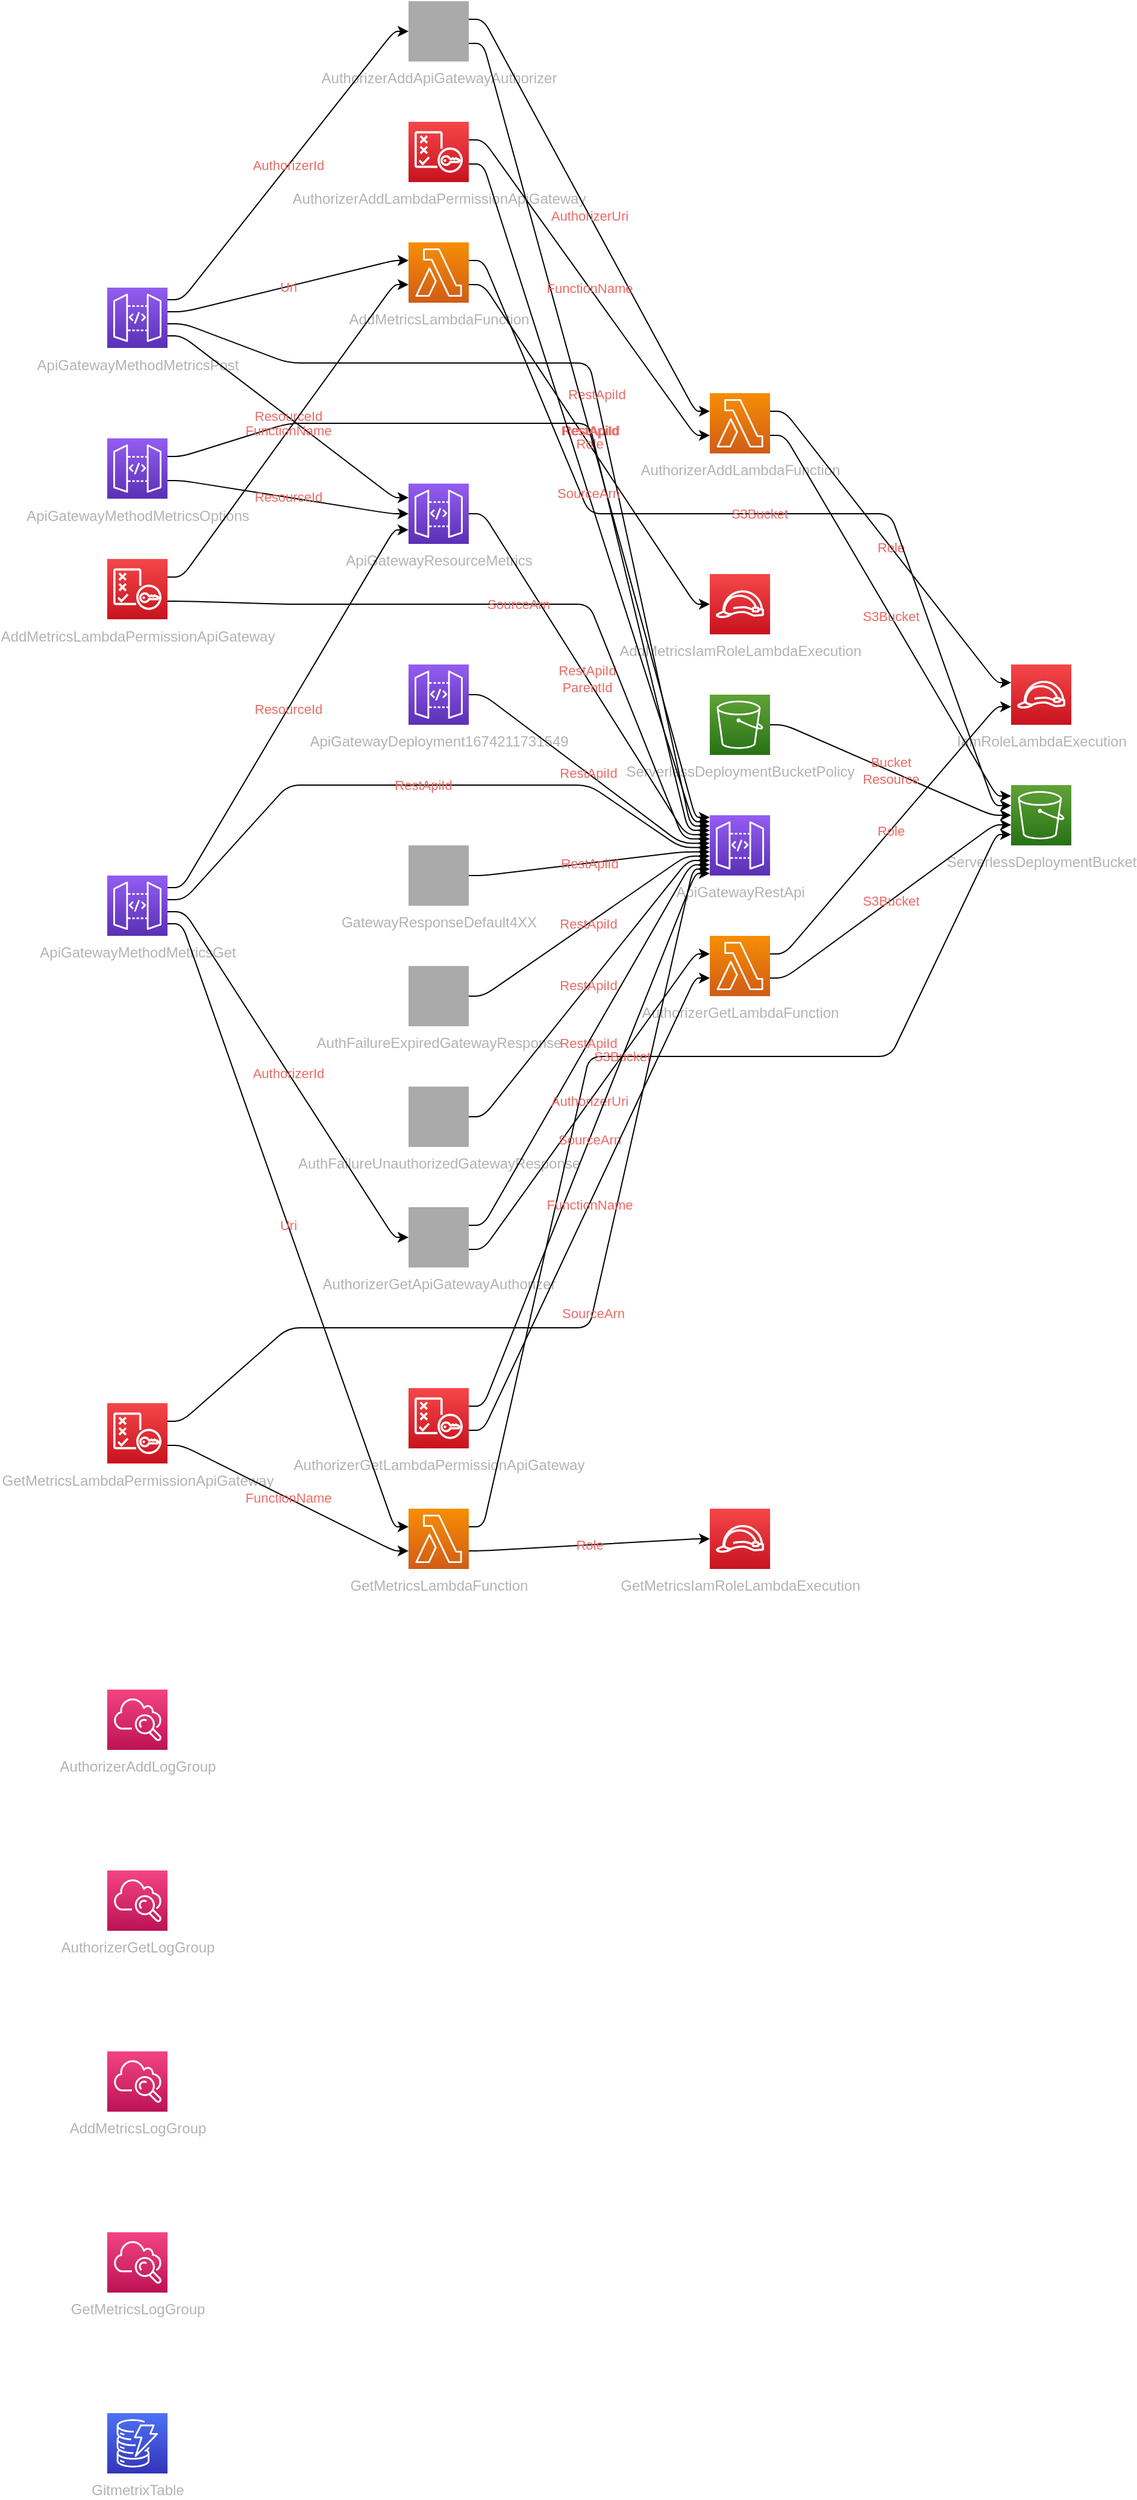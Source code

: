 <mxfile version="13.1.3" pages="2">
            <diagram id="diagramid" name="Diagram">
              <mxGraphModel><root><mxCell id="0"/><mxCell id="1" parent="0"/><mxCell id="2" value="ServerlessDeploymentBucket" style="outlineConnect=0;fontColor=#B3B3B3;gradientColor=#60A337;gradientDirection=north;fillColor=#277116;strokeColor=#ffffff;dashed=0;verticalLabelPosition=bottom;verticalAlign=top;align=center;html=1;fontSize=12;fontStyle=0;aspect=fixed;shape=mxgraph.aws4.resourceIcon;resIcon=mxgraph.aws4.s3;" vertex="1" parent="1"><mxGeometry x="750" y="650" width="50" height="50" as="geometry"/></mxCell><mxCell id="3" value="ServerlessDeploymentBucketPolicy" style="outlineConnect=0;fontColor=#B3B3B3;gradientColor=#60A337;gradientDirection=north;fillColor=#277116;strokeColor=#ffffff;dashed=0;verticalLabelPosition=bottom;verticalAlign=top;align=center;html=1;fontSize=12;fontStyle=0;aspect=fixed;shape=mxgraph.aws4.resourceIcon;resIcon=mxgraph.aws4.s3;" vertex="1" parent="1"><mxGeometry x="500" y="575" width="50" height="50" as="geometry"/></mxCell><mxCell id="4" value="AuthorizerAddLogGroup" style="outlineConnect=0;fontColor=#B3B3B3;gradientColor=#F34482;gradientDirection=north;fillColor=#BC1356;strokeColor=#ffffff;dashed=0;verticalLabelPosition=bottom;verticalAlign=top;align=center;html=1;fontSize=12;fontStyle=0;aspect=fixed;shape=mxgraph.aws4.resourceIcon;resIcon=mxgraph.aws4.cloudwatch;" vertex="1" parent="1"><mxGeometry y="1400" width="50" height="50" as="geometry"/></mxCell><mxCell id="5" value="AuthorizerGetLogGroup" style="outlineConnect=0;fontColor=#B3B3B3;gradientColor=#F34482;gradientDirection=north;fillColor=#BC1356;strokeColor=#ffffff;dashed=0;verticalLabelPosition=bottom;verticalAlign=top;align=center;html=1;fontSize=12;fontStyle=0;aspect=fixed;shape=mxgraph.aws4.resourceIcon;resIcon=mxgraph.aws4.cloudwatch;" vertex="1" parent="1"><mxGeometry y="1550" width="50" height="50" as="geometry"/></mxCell><mxCell id="6" value="AddMetricsLogGroup" style="outlineConnect=0;fontColor=#B3B3B3;gradientColor=#F34482;gradientDirection=north;fillColor=#BC1356;strokeColor=#ffffff;dashed=0;verticalLabelPosition=bottom;verticalAlign=top;align=center;html=1;fontSize=12;fontStyle=0;aspect=fixed;shape=mxgraph.aws4.resourceIcon;resIcon=mxgraph.aws4.cloudwatch;" vertex="1" parent="1"><mxGeometry y="1700" width="50" height="50" as="geometry"/></mxCell><mxCell id="7" value="GetMetricsLogGroup" style="outlineConnect=0;fontColor=#B3B3B3;gradientColor=#F34482;gradientDirection=north;fillColor=#BC1356;strokeColor=#ffffff;dashed=0;verticalLabelPosition=bottom;verticalAlign=top;align=center;html=1;fontSize=12;fontStyle=0;aspect=fixed;shape=mxgraph.aws4.resourceIcon;resIcon=mxgraph.aws4.cloudwatch;" vertex="1" parent="1"><mxGeometry y="1850" width="50" height="50" as="geometry"/></mxCell><mxCell id="8" value="IamRoleLambdaExecution" style="outlineConnect=0;fontColor=#B3B3B3;gradientColor=#F54749;gradientDirection=north;fillColor=#C7131F;strokeColor=#ffffff;dashed=0;verticalLabelPosition=bottom;verticalAlign=top;align=center;html=1;fontSize=12;fontStyle=0;aspect=fixed;shape=mxgraph.aws4.resourceIcon;resIcon=mxgraph.aws4.role;" vertex="1" parent="1"><mxGeometry x="750" y="550" width="50" height="50" as="geometry"/></mxCell><mxCell id="9" value="AuthorizerAddLambdaFunction" style="outlineConnect=0;fontColor=#B3B3B3;gradientColor=#F78E04;gradientDirection=north;fillColor=#D05C17;strokeColor=#ffffff;dashed=0;verticalLabelPosition=bottom;verticalAlign=top;align=center;html=1;fontSize=12;fontStyle=0;aspect=fixed;shape=mxgraph.aws4.resourceIcon;resIcon=mxgraph.aws4.lambda;" vertex="1" parent="1"><mxGeometry x="500" y="325" width="50" height="50" as="geometry"/></mxCell><mxCell id="10" value="AuthorizerGetLambdaFunction" style="outlineConnect=0;fontColor=#B3B3B3;gradientColor=#F78E04;gradientDirection=north;fillColor=#D05C17;strokeColor=#ffffff;dashed=0;verticalLabelPosition=bottom;verticalAlign=top;align=center;html=1;fontSize=12;fontStyle=0;aspect=fixed;shape=mxgraph.aws4.resourceIcon;resIcon=mxgraph.aws4.lambda;" vertex="1" parent="1"><mxGeometry x="500" y="775" width="50" height="50" as="geometry"/></mxCell><mxCell id="11" value="AddMetricsLambdaFunction" style="outlineConnect=0;fontColor=#B3B3B3;gradientColor=#F78E04;gradientDirection=north;fillColor=#D05C17;strokeColor=#ffffff;dashed=0;verticalLabelPosition=bottom;verticalAlign=top;align=center;html=1;fontSize=12;fontStyle=0;aspect=fixed;shape=mxgraph.aws4.resourceIcon;resIcon=mxgraph.aws4.lambda;" vertex="1" parent="1"><mxGeometry x="250" y="200" width="50" height="50" as="geometry"/></mxCell><mxCell id="12" value="GetMetricsLambdaFunction" style="outlineConnect=0;fontColor=#B3B3B3;gradientColor=#F78E04;gradientDirection=north;fillColor=#D05C17;strokeColor=#ffffff;dashed=0;verticalLabelPosition=bottom;verticalAlign=top;align=center;html=1;fontSize=12;fontStyle=0;aspect=fixed;shape=mxgraph.aws4.resourceIcon;resIcon=mxgraph.aws4.lambda;" vertex="1" parent="1"><mxGeometry x="250" y="1250" width="50" height="50" as="geometry"/></mxCell><mxCell id="13" value="ApiGatewayRestApi" style="outlineConnect=0;fontColor=#B3B3B3;gradientColor=#945DF2;gradientDirection=north;fillColor=#5A30B5;strokeColor=#ffffff;dashed=0;verticalLabelPosition=bottom;verticalAlign=top;align=center;html=1;fontSize=12;fontStyle=0;aspect=fixed;shape=mxgraph.aws4.resourceIcon;resIcon=mxgraph.aws4.api_gateway;" vertex="1" parent="1"><mxGeometry x="500" y="675" width="50" height="50" as="geometry"/></mxCell><mxCell id="14" value="ApiGatewayResourceMetrics" style="outlineConnect=0;fontColor=#B3B3B3;gradientColor=#945DF2;gradientDirection=north;fillColor=#5A30B5;strokeColor=#ffffff;dashed=0;verticalLabelPosition=bottom;verticalAlign=top;align=center;html=1;fontSize=12;fontStyle=0;aspect=fixed;shape=mxgraph.aws4.resourceIcon;resIcon=mxgraph.aws4.api_gateway;" vertex="1" parent="1"><mxGeometry x="250" y="400" width="50" height="50" as="geometry"/></mxCell><mxCell id="15" value="ApiGatewayMethodMetricsOptions" style="outlineConnect=0;fontColor=#B3B3B3;gradientColor=#945DF2;gradientDirection=north;fillColor=#5A30B5;strokeColor=#ffffff;dashed=0;verticalLabelPosition=bottom;verticalAlign=top;align=center;html=1;fontSize=12;fontStyle=0;aspect=fixed;shape=mxgraph.aws4.resourceIcon;resIcon=mxgraph.aws4.api_gateway;" vertex="1" parent="1"><mxGeometry y="362.5" width="50" height="50" as="geometry"/></mxCell><mxCell id="16" value="ApiGatewayMethodMetricsPost" style="outlineConnect=0;fontColor=#B3B3B3;gradientColor=#945DF2;gradientDirection=north;fillColor=#5A30B5;strokeColor=#ffffff;dashed=0;verticalLabelPosition=bottom;verticalAlign=top;align=center;html=1;fontSize=12;fontStyle=0;aspect=fixed;shape=mxgraph.aws4.resourceIcon;resIcon=mxgraph.aws4.api_gateway;" vertex="1" parent="1"><mxGeometry y="237.5" width="50" height="50" as="geometry"/></mxCell><mxCell id="17" value="ApiGatewayMethodMetricsGet" style="outlineConnect=0;fontColor=#B3B3B3;gradientColor=#945DF2;gradientDirection=north;fillColor=#5A30B5;strokeColor=#ffffff;dashed=0;verticalLabelPosition=bottom;verticalAlign=top;align=center;html=1;fontSize=12;fontStyle=0;aspect=fixed;shape=mxgraph.aws4.resourceIcon;resIcon=mxgraph.aws4.api_gateway;" vertex="1" parent="1"><mxGeometry y="725" width="50" height="50" as="geometry"/></mxCell><mxCell id="18" value="AuthorizerAddApiGatewayAuthorizer" style="outlineConnect=0;fontColor=#B3B3B3;gradientColor=#aaaaaa;gradientDirection=north;fillColor=#aaaaaa;strokeColor=#ffffff;dashed=0;verticalLabelPosition=bottom;verticalAlign=top;align=center;html=1;fontSize=12;fontStyle=0;aspect=fixed;shape=mxgraph.aws4.resourceIcon;resIcon=mxgraph.aws4.apigateway;" vertex="1" parent="1"><mxGeometry x="250" width="50" height="50" as="geometry"/></mxCell><mxCell id="19" value="AuthorizerGetApiGatewayAuthorizer" style="outlineConnect=0;fontColor=#B3B3B3;gradientColor=#aaaaaa;gradientDirection=north;fillColor=#aaaaaa;strokeColor=#ffffff;dashed=0;verticalLabelPosition=bottom;verticalAlign=top;align=center;html=1;fontSize=12;fontStyle=0;aspect=fixed;shape=mxgraph.aws4.resourceIcon;resIcon=mxgraph.aws4.apigateway;" vertex="1" parent="1"><mxGeometry x="250" y="1000" width="50" height="50" as="geometry"/></mxCell><mxCell id="20" value="ApiGatewayDeployment1674211731549" style="outlineConnect=0;fontColor=#B3B3B3;gradientColor=#945DF2;gradientDirection=north;fillColor=#5A30B5;strokeColor=#ffffff;dashed=0;verticalLabelPosition=bottom;verticalAlign=top;align=center;html=1;fontSize=12;fontStyle=0;aspect=fixed;shape=mxgraph.aws4.resourceIcon;resIcon=mxgraph.aws4.api_gateway;" vertex="1" parent="1"><mxGeometry x="250" y="550" width="50" height="50" as="geometry"/></mxCell><mxCell id="21" value="AddMetricsLambdaPermissionApiGateway" style="outlineConnect=0;fontColor=#B3B3B3;gradientColor=#F54749;gradientDirection=north;fillColor=#C7131F;strokeColor=#ffffff;dashed=0;verticalLabelPosition=bottom;verticalAlign=top;align=center;html=1;fontSize=12;fontStyle=0;aspect=fixed;shape=mxgraph.aws4.resourceIcon;resIcon=mxgraph.aws4.policy;" vertex="1" parent="1"><mxGeometry y="462.5" width="50" height="50" as="geometry"/></mxCell><mxCell id="22" value="AuthorizerAddLambdaPermissionApiGateway" style="outlineConnect=0;fontColor=#B3B3B3;gradientColor=#F54749;gradientDirection=north;fillColor=#C7131F;strokeColor=#ffffff;dashed=0;verticalLabelPosition=bottom;verticalAlign=top;align=center;html=1;fontSize=12;fontStyle=0;aspect=fixed;shape=mxgraph.aws4.resourceIcon;resIcon=mxgraph.aws4.policy;" vertex="1" parent="1"><mxGeometry x="250" y="100" width="50" height="50" as="geometry"/></mxCell><mxCell id="23" value="GetMetricsLambdaPermissionApiGateway" style="outlineConnect=0;fontColor=#B3B3B3;gradientColor=#F54749;gradientDirection=north;fillColor=#C7131F;strokeColor=#ffffff;dashed=0;verticalLabelPosition=bottom;verticalAlign=top;align=center;html=1;fontSize=12;fontStyle=0;aspect=fixed;shape=mxgraph.aws4.resourceIcon;resIcon=mxgraph.aws4.policy;" vertex="1" parent="1"><mxGeometry y="1162.5" width="50" height="50" as="geometry"/></mxCell><mxCell id="24" value="AuthorizerGetLambdaPermissionApiGateway" style="outlineConnect=0;fontColor=#B3B3B3;gradientColor=#F54749;gradientDirection=north;fillColor=#C7131F;strokeColor=#ffffff;dashed=0;verticalLabelPosition=bottom;verticalAlign=top;align=center;html=1;fontSize=12;fontStyle=0;aspect=fixed;shape=mxgraph.aws4.resourceIcon;resIcon=mxgraph.aws4.policy;" vertex="1" parent="1"><mxGeometry x="250" y="1150" width="50" height="50" as="geometry"/></mxCell><mxCell id="25" value="AddMetricsIamRoleLambdaExecution" style="outlineConnect=0;fontColor=#B3B3B3;gradientColor=#F54749;gradientDirection=north;fillColor=#C7131F;strokeColor=#ffffff;dashed=0;verticalLabelPosition=bottom;verticalAlign=top;align=center;html=1;fontSize=12;fontStyle=0;aspect=fixed;shape=mxgraph.aws4.resourceIcon;resIcon=mxgraph.aws4.role;" vertex="1" parent="1"><mxGeometry x="500" y="475" width="50" height="50" as="geometry"/></mxCell><mxCell id="26" value="GetMetricsIamRoleLambdaExecution" style="outlineConnect=0;fontColor=#B3B3B3;gradientColor=#F54749;gradientDirection=north;fillColor=#C7131F;strokeColor=#ffffff;dashed=0;verticalLabelPosition=bottom;verticalAlign=top;align=center;html=1;fontSize=12;fontStyle=0;aspect=fixed;shape=mxgraph.aws4.resourceIcon;resIcon=mxgraph.aws4.role;" vertex="1" parent="1"><mxGeometry x="500" y="1250" width="50" height="50" as="geometry"/></mxCell><mxCell id="27" value="GitmetrixTable" style="outlineConnect=0;fontColor=#B3B3B3;gradientColor=#4D72F3;gradientDirection=north;fillColor=#3334B9;strokeColor=#ffffff;dashed=0;verticalLabelPosition=bottom;verticalAlign=top;align=center;html=1;fontSize=12;fontStyle=0;aspect=fixed;shape=mxgraph.aws4.resourceIcon;resIcon=mxgraph.aws4.dynamodb;" vertex="1" parent="1"><mxGeometry y="2000" width="50" height="50" as="geometry"/></mxCell><mxCell id="28" value="GatewayResponseDefault4XX" style="outlineConnect=0;fontColor=#B3B3B3;gradientColor=#aaaaaa;gradientDirection=north;fillColor=#aaaaaa;strokeColor=#ffffff;dashed=0;verticalLabelPosition=bottom;verticalAlign=top;align=center;html=1;fontSize=12;fontStyle=0;aspect=fixed;shape=mxgraph.aws4.resourceIcon;resIcon=mxgraph.aws4.apigateway;" vertex="1" parent="1"><mxGeometry x="250" y="700" width="50" height="50" as="geometry"/></mxCell><mxCell id="29" value="AuthFailureExpiredGatewayResponse" style="outlineConnect=0;fontColor=#B3B3B3;gradientColor=#aaaaaa;gradientDirection=north;fillColor=#aaaaaa;strokeColor=#ffffff;dashed=0;verticalLabelPosition=bottom;verticalAlign=top;align=center;html=1;fontSize=12;fontStyle=0;aspect=fixed;shape=mxgraph.aws4.resourceIcon;resIcon=mxgraph.aws4.apigateway;" vertex="1" parent="1"><mxGeometry x="250" y="800" width="50" height="50" as="geometry"/></mxCell><mxCell id="30" value="AuthFailureUnauthorizedGatewayResponse" style="outlineConnect=0;fontColor=#B3B3B3;gradientColor=#aaaaaa;gradientDirection=north;fillColor=#aaaaaa;strokeColor=#ffffff;dashed=0;verticalLabelPosition=bottom;verticalAlign=top;align=center;html=1;fontSize=12;fontStyle=0;aspect=fixed;shape=mxgraph.aws4.resourceIcon;resIcon=mxgraph.aws4.apigateway;" vertex="1" parent="1"><mxGeometry x="250" y="900" width="50" height="50" as="geometry"/></mxCell><mxCell id="ServerlessDeploymentBucket|ServerlessDeploymentBucketPolicy" value="Bucket&#xA;Resource" style="edgeStyle=orthogonalEdgeStyle;rounded=1;orthogonalLoop=1;jettySize=auto;html=1;labelBackgroundColor=none;fontColor=#EA6B66;noEdgeStyle=1;orthogonal=1;" edge="1" parent="1" source="3" target="2"><mxGeometry relative="1" as="geometry"><Array as="points"><mxPoint x="562" y="600"/><mxPoint x="734" y="675"/></Array></mxGeometry></mxCell><mxCell id="ServerlessDeploymentBucket|AuthorizerAddLambdaFunction" value="S3Bucket" style="edgeStyle=orthogonalEdgeStyle;rounded=1;orthogonalLoop=1;jettySize=auto;html=1;labelBackgroundColor=none;fontColor=#EA6B66;noEdgeStyle=1;orthogonal=1;" edge="1" parent="1" source="9" target="2"><mxGeometry relative="1" as="geometry"><Array as="points"><mxPoint x="562" y="360"/><mxPoint x="738" y="659"/></Array></mxGeometry></mxCell><mxCell id="IamRoleLambdaExecution|AuthorizerAddLambdaFunction" value="Role" style="edgeStyle=orthogonalEdgeStyle;rounded=1;orthogonalLoop=1;jettySize=auto;html=1;labelBackgroundColor=none;fontColor=#EA6B66;noEdgeStyle=1;orthogonal=1;" edge="1" parent="1" source="9" target="8"><mxGeometry relative="1" as="geometry"><Array as="points"><mxPoint x="562" y="340"/><mxPoint x="738" y="565"/></Array></mxGeometry></mxCell><mxCell id="ServerlessDeploymentBucket|AuthorizerGetLambdaFunction" value="S3Bucket" style="edgeStyle=orthogonalEdgeStyle;rounded=1;orthogonalLoop=1;jettySize=auto;html=1;labelBackgroundColor=none;fontColor=#EA6B66;noEdgeStyle=1;orthogonal=1;" edge="1" parent="1" source="10" target="2"><mxGeometry relative="1" as="geometry"><Array as="points"><mxPoint x="562" y="810"/><mxPoint x="736" y="683"/></Array></mxGeometry></mxCell><mxCell id="IamRoleLambdaExecution|AuthorizerGetLambdaFunction" value="Role" style="edgeStyle=orthogonalEdgeStyle;rounded=1;orthogonalLoop=1;jettySize=auto;html=1;labelBackgroundColor=none;fontColor=#EA6B66;noEdgeStyle=1;orthogonal=1;" edge="1" parent="1" source="10" target="8"><mxGeometry relative="1" as="geometry"><Array as="points"><mxPoint x="562" y="790"/><mxPoint x="738" y="585"/></Array></mxGeometry></mxCell><mxCell id="ServerlessDeploymentBucket|AddMetricsLambdaFunction" value="S3Bucket" style="edgeStyle=orthogonalEdgeStyle;rounded=1;orthogonalLoop=1;jettySize=auto;html=1;labelBackgroundColor=none;fontColor=#EA6B66;noEdgeStyle=1;orthogonal=1;" edge="1" parent="1" source="11" target="2"><mxGeometry relative="1" as="geometry"><Array as="points"><mxPoint x="312" y="215"/><mxPoint x="400" y="425"/><mxPoint x="650" y="425"/><mxPoint x="736" y="667"/></Array></mxGeometry></mxCell><mxCell id="AddMetricsIamRoleLambdaExecution|AddMetricsLambdaFunction" value="Role" style="edgeStyle=orthogonalEdgeStyle;rounded=1;orthogonalLoop=1;jettySize=auto;html=1;labelBackgroundColor=none;fontColor=#EA6B66;noEdgeStyle=1;orthogonal=1;" edge="1" parent="1" source="11" target="25"><mxGeometry relative="1" as="geometry"><Array as="points"><mxPoint x="312" y="235"/><mxPoint x="488" y="500"/></Array></mxGeometry></mxCell><mxCell id="ServerlessDeploymentBucket|GetMetricsLambdaFunction" value="S3Bucket" style="edgeStyle=orthogonalEdgeStyle;rounded=1;orthogonalLoop=1;jettySize=auto;html=1;labelBackgroundColor=none;fontColor=#EA6B66;noEdgeStyle=1;orthogonal=1;" edge="1" parent="1" source="12" target="2"><mxGeometry relative="1" as="geometry"><Array as="points"><mxPoint x="312" y="1265"/><mxPoint x="400" y="875"/><mxPoint x="650" y="875"/><mxPoint x="738" y="691"/></Array></mxGeometry></mxCell><mxCell id="GetMetricsIamRoleLambdaExecution|GetMetricsLambdaFunction" value="Role" style="edgeStyle=orthogonalEdgeStyle;rounded=1;orthogonalLoop=1;jettySize=auto;html=1;labelBackgroundColor=none;fontColor=#EA6B66;noEdgeStyle=1;orthogonal=1;" edge="1" parent="1" source="12" target="26"><mxGeometry relative="1" as="geometry"><Array as="points"><mxPoint x="312" y="1285"/><mxPoint x="488" y="1275"/></Array></mxGeometry></mxCell><mxCell id="ApiGatewayRestApi|ApiGatewayResourceMetrics" value="RestApiId&#xA;ParentId" style="edgeStyle=orthogonalEdgeStyle;rounded=1;orthogonalLoop=1;jettySize=auto;html=1;labelBackgroundColor=none;fontColor=#EA6B66;noEdgeStyle=1;orthogonal=1;" edge="1" parent="1" source="14" target="13"><mxGeometry relative="1" as="geometry"><Array as="points"><mxPoint x="312" y="425"/><mxPoint x="480" y="691.071"/></Array></mxGeometry></mxCell><mxCell id="ApiGatewayResourceMetrics|ApiGatewayMethodMetricsOptions" value="ResourceId" style="edgeStyle=orthogonalEdgeStyle;rounded=1;orthogonalLoop=1;jettySize=auto;html=1;labelBackgroundColor=none;fontColor=#EA6B66;noEdgeStyle=1;orthogonal=1;" edge="1" parent="1" source="15" target="14"><mxGeometry relative="1" as="geometry"><Array as="points"><mxPoint x="62" y="397.5"/><mxPoint x="236" y="425"/></Array></mxGeometry></mxCell><mxCell id="ApiGatewayRestApi|ApiGatewayMethodMetricsOptions" value="RestApiId" style="edgeStyle=orthogonalEdgeStyle;rounded=1;orthogonalLoop=1;jettySize=auto;html=1;labelBackgroundColor=none;fontColor=#EA6B66;noEdgeStyle=1;orthogonal=1;" edge="1" parent="1" source="15" target="13"><mxGeometry relative="1" as="geometry"><Array as="points"><mxPoint x="62" y="377.5"/><mxPoint x="150" y="350"/><mxPoint x="400" y="350"/><mxPoint x="482" y="687.5"/></Array></mxGeometry></mxCell><mxCell id="ApiGatewayResourceMetrics|ApiGatewayMethodMetricsPost" value="ResourceId" style="edgeStyle=orthogonalEdgeStyle;rounded=1;orthogonalLoop=1;jettySize=auto;html=1;labelBackgroundColor=none;fontColor=#EA6B66;noEdgeStyle=1;orthogonal=1;" edge="1" parent="1" source="16" target="14"><mxGeometry relative="1" as="geometry"><Array as="points"><mxPoint x="62" y="277.5"/><mxPoint x="238" y="411.667"/></Array></mxGeometry></mxCell><mxCell id="ApiGatewayRestApi|ApiGatewayMethodMetricsPost" value="RestApiId" style="edgeStyle=orthogonalEdgeStyle;rounded=1;orthogonalLoop=1;jettySize=auto;html=1;labelBackgroundColor=none;fontColor=#EA6B66;noEdgeStyle=1;orthogonal=1;" edge="1" parent="1" source="16" target="13"><mxGeometry relative="1" as="geometry"><Array as="points"><mxPoint x="64" y="267.5"/><mxPoint x="150" y="300"/><mxPoint x="400" y="300"/><mxPoint x="484" y="683.929"/></Array></mxGeometry></mxCell><mxCell id="AuthorizerAddApiGatewayAuthorizer|ApiGatewayMethodMetricsPost" value="AuthorizerId" style="edgeStyle=orthogonalEdgeStyle;rounded=1;orthogonalLoop=1;jettySize=auto;html=1;labelBackgroundColor=none;fontColor=#EA6B66;noEdgeStyle=1;orthogonal=1;" edge="1" parent="1" source="16" target="18"><mxGeometry relative="1" as="geometry"><Array as="points"><mxPoint x="62" y="247.5"/><mxPoint x="238" y="25"/></Array></mxGeometry></mxCell><mxCell id="AddMetricsLambdaFunction|ApiGatewayMethodMetricsPost" value="Uri" style="edgeStyle=orthogonalEdgeStyle;rounded=1;orthogonalLoop=1;jettySize=auto;html=1;labelBackgroundColor=none;fontColor=#EA6B66;noEdgeStyle=1;orthogonal=1;" edge="1" parent="1" source="16" target="11"><mxGeometry relative="1" as="geometry"><Array as="points"><mxPoint x="64" y="257.5"/><mxPoint x="238" y="215"/></Array></mxGeometry></mxCell><mxCell id="ApiGatewayResourceMetrics|ApiGatewayMethodMetricsGet" value="ResourceId" style="edgeStyle=orthogonalEdgeStyle;rounded=1;orthogonalLoop=1;jettySize=auto;html=1;labelBackgroundColor=none;fontColor=#EA6B66;noEdgeStyle=1;orthogonal=1;" edge="1" parent="1" source="17" target="14"><mxGeometry relative="1" as="geometry"><Array as="points"><mxPoint x="62" y="735"/><mxPoint x="238" y="438.333"/></Array></mxGeometry></mxCell><mxCell id="ApiGatewayRestApi|ApiGatewayMethodMetricsGet" value="RestApiId" style="edgeStyle=orthogonalEdgeStyle;rounded=1;orthogonalLoop=1;jettySize=auto;html=1;labelBackgroundColor=none;fontColor=#EA6B66;noEdgeStyle=1;orthogonal=1;" edge="1" parent="1" source="17" target="13"><mxGeometry relative="1" as="geometry"><Array as="points"><mxPoint x="64" y="745"/><mxPoint x="150" y="650"/><mxPoint x="400" y="650"/><mxPoint x="476" y="701.786"/></Array></mxGeometry></mxCell><mxCell id="AuthorizerGetApiGatewayAuthorizer|ApiGatewayMethodMetricsGet" value="AuthorizerId" style="edgeStyle=orthogonalEdgeStyle;rounded=1;orthogonalLoop=1;jettySize=auto;html=1;labelBackgroundColor=none;fontColor=#EA6B66;noEdgeStyle=1;orthogonal=1;" edge="1" parent="1" source="17" target="19"><mxGeometry relative="1" as="geometry"><Array as="points"><mxPoint x="64" y="755"/><mxPoint x="238" y="1025"/></Array></mxGeometry></mxCell><mxCell id="GetMetricsLambdaFunction|ApiGatewayMethodMetricsGet" value="Uri" style="edgeStyle=orthogonalEdgeStyle;rounded=1;orthogonalLoop=1;jettySize=auto;html=1;labelBackgroundColor=none;fontColor=#EA6B66;noEdgeStyle=1;orthogonal=1;" edge="1" parent="1" source="17" target="12"><mxGeometry relative="1" as="geometry"><Array as="points"><mxPoint x="62" y="765"/><mxPoint x="238" y="1265"/></Array></mxGeometry></mxCell><mxCell id="ApiGatewayRestApi|AuthorizerAddApiGatewayAuthorizer" value="RestApiId" style="edgeStyle=orthogonalEdgeStyle;rounded=1;orthogonalLoop=1;jettySize=auto;html=1;labelBackgroundColor=none;fontColor=#EA6B66;noEdgeStyle=1;orthogonal=1;" edge="1" parent="1" source="18" target="13"><mxGeometry relative="1" as="geometry"><Array as="points"><mxPoint x="312" y="35"/><mxPoint x="488" y="676.786"/></Array></mxGeometry></mxCell><mxCell id="AuthorizerAddLambdaFunction|AuthorizerAddApiGatewayAuthorizer" value="AuthorizerUri" style="edgeStyle=orthogonalEdgeStyle;rounded=1;orthogonalLoop=1;jettySize=auto;html=1;labelBackgroundColor=none;fontColor=#EA6B66;noEdgeStyle=1;orthogonal=1;" edge="1" parent="1" source="18" target="9"><mxGeometry relative="1" as="geometry"><Array as="points"><mxPoint x="312" y="15"/><mxPoint x="488" y="340"/></Array></mxGeometry></mxCell><mxCell id="ApiGatewayRestApi|AuthorizerGetApiGatewayAuthorizer" value="RestApiId" style="edgeStyle=orthogonalEdgeStyle;rounded=1;orthogonalLoop=1;jettySize=auto;html=1;labelBackgroundColor=none;fontColor=#EA6B66;noEdgeStyle=1;orthogonal=1;" edge="1" parent="1" source="19" target="13"><mxGeometry relative="1" as="geometry"><Array as="points"><mxPoint x="312" y="1015"/><mxPoint x="484" y="716.071"/></Array></mxGeometry></mxCell><mxCell id="AuthorizerGetLambdaFunction|AuthorizerGetApiGatewayAuthorizer" value="AuthorizerUri" style="edgeStyle=orthogonalEdgeStyle;rounded=1;orthogonalLoop=1;jettySize=auto;html=1;labelBackgroundColor=none;fontColor=#EA6B66;noEdgeStyle=1;orthogonal=1;" edge="1" parent="1" source="19" target="10"><mxGeometry relative="1" as="geometry"><Array as="points"><mxPoint x="312" y="1035"/><mxPoint x="488" y="790"/></Array></mxGeometry></mxCell><mxCell id="ApiGatewayRestApi|ApiGatewayDeployment1674211731549" value="RestApiId" style="edgeStyle=orthogonalEdgeStyle;rounded=1;orthogonalLoop=1;jettySize=auto;html=1;labelBackgroundColor=none;fontColor=#EA6B66;noEdgeStyle=1;orthogonal=1;" edge="1" parent="1" source="20" target="13"><mxGeometry relative="1" as="geometry"><Array as="points"><mxPoint x="312" y="575"/><mxPoint x="476" y="698.214"/></Array></mxGeometry></mxCell><mxCell id="ApiGatewayRestApi|AddMetricsLambdaPermissionApiGateway" value="SourceArn" style="edgeStyle=orthogonalEdgeStyle;rounded=1;orthogonalLoop=1;jettySize=auto;html=1;labelBackgroundColor=none;fontColor=#EA6B66;noEdgeStyle=1;orthogonal=1;" edge="1" parent="1" source="21" target="13"><mxGeometry relative="1" as="geometry"><Array as="points"><mxPoint x="62" y="497.5"/><mxPoint x="150" y="500"/><mxPoint x="400" y="500"/><mxPoint x="478" y="694.643"/></Array></mxGeometry></mxCell><mxCell id="AddMetricsLambdaFunction|AddMetricsLambdaPermissionApiGateway" value="FunctionName" style="edgeStyle=orthogonalEdgeStyle;rounded=1;orthogonalLoop=1;jettySize=auto;html=1;labelBackgroundColor=none;fontColor=#EA6B66;noEdgeStyle=1;orthogonal=1;" edge="1" parent="1" source="21" target="11"><mxGeometry relative="1" as="geometry"><Array as="points"><mxPoint x="62" y="477.5"/><mxPoint x="238" y="235"/></Array></mxGeometry></mxCell><mxCell id="ApiGatewayRestApi|AuthorizerAddLambdaPermissionApiGateway" value="SourceArn" style="edgeStyle=orthogonalEdgeStyle;rounded=1;orthogonalLoop=1;jettySize=auto;html=1;labelBackgroundColor=none;fontColor=#EA6B66;noEdgeStyle=1;orthogonal=1;" edge="1" parent="1" source="22" target="13"><mxGeometry relative="1" as="geometry"><Array as="points"><mxPoint x="312" y="135"/><mxPoint x="486" y="680.357"/></Array></mxGeometry></mxCell><mxCell id="AuthorizerAddLambdaFunction|AuthorizerAddLambdaPermissionApiGateway" value="FunctionName" style="edgeStyle=orthogonalEdgeStyle;rounded=1;orthogonalLoop=1;jettySize=auto;html=1;labelBackgroundColor=none;fontColor=#EA6B66;noEdgeStyle=1;orthogonal=1;" edge="1" parent="1" source="22" target="9"><mxGeometry relative="1" as="geometry"><Array as="points"><mxPoint x="312" y="115"/><mxPoint x="488" y="360"/></Array></mxGeometry></mxCell><mxCell id="ApiGatewayRestApi|GetMetricsLambdaPermissionApiGateway" value="SourceArn" style="edgeStyle=orthogonalEdgeStyle;rounded=1;orthogonalLoop=1;jettySize=auto;html=1;labelBackgroundColor=none;fontColor=#EA6B66;noEdgeStyle=1;orthogonal=1;" edge="1" parent="1" source="23" target="13"><mxGeometry relative="1" as="geometry"><Array as="points"><mxPoint x="62" y="1177.5"/><mxPoint x="150" y="1100"/><mxPoint x="400" y="1100"/><mxPoint x="486" y="719.643"/></Array></mxGeometry></mxCell><mxCell id="GetMetricsLambdaFunction|GetMetricsLambdaPermissionApiGateway" value="FunctionName" style="edgeStyle=orthogonalEdgeStyle;rounded=1;orthogonalLoop=1;jettySize=auto;html=1;labelBackgroundColor=none;fontColor=#EA6B66;noEdgeStyle=1;orthogonal=1;" edge="1" parent="1" source="23" target="12"><mxGeometry relative="1" as="geometry"><Array as="points"><mxPoint x="62" y="1197.5"/><mxPoint x="238" y="1285"/></Array></mxGeometry></mxCell><mxCell id="ApiGatewayRestApi|AuthorizerGetLambdaPermissionApiGateway" value="SourceArn" style="edgeStyle=orthogonalEdgeStyle;rounded=1;orthogonalLoop=1;jettySize=auto;html=1;labelBackgroundColor=none;fontColor=#EA6B66;noEdgeStyle=1;orthogonal=1;" edge="1" parent="1" source="24" target="13"><mxGeometry relative="1" as="geometry"><Array as="points"><mxPoint x="312" y="1165"/><mxPoint x="488" y="723.214"/></Array></mxGeometry></mxCell><mxCell id="AuthorizerGetLambdaFunction|AuthorizerGetLambdaPermissionApiGateway" value="FunctionName" style="edgeStyle=orthogonalEdgeStyle;rounded=1;orthogonalLoop=1;jettySize=auto;html=1;labelBackgroundColor=none;fontColor=#EA6B66;noEdgeStyle=1;orthogonal=1;" edge="1" parent="1" source="24" target="10"><mxGeometry relative="1" as="geometry"><Array as="points"><mxPoint x="312" y="1185"/><mxPoint x="488" y="810"/></Array></mxGeometry></mxCell><mxCell id="ApiGatewayRestApi|GatewayResponseDefault4XX" value="RestApiId" style="edgeStyle=orthogonalEdgeStyle;rounded=1;orthogonalLoop=1;jettySize=auto;html=1;labelBackgroundColor=none;fontColor=#EA6B66;noEdgeStyle=1;orthogonal=1;" edge="1" parent="1" source="28" target="13"><mxGeometry relative="1" as="geometry"><Array as="points"><mxPoint x="312" y="725"/><mxPoint x="478" y="705.357"/></Array></mxGeometry></mxCell><mxCell id="ApiGatewayRestApi|AuthFailureExpiredGatewayResponse" value="RestApiId" style="edgeStyle=orthogonalEdgeStyle;rounded=1;orthogonalLoop=1;jettySize=auto;html=1;labelBackgroundColor=none;fontColor=#EA6B66;noEdgeStyle=1;orthogonal=1;" edge="1" parent="1" source="29" target="13"><mxGeometry relative="1" as="geometry"><Array as="points"><mxPoint x="312" y="825"/><mxPoint x="480" y="708.929"/></Array></mxGeometry></mxCell><mxCell id="ApiGatewayRestApi|AuthFailureUnauthorizedGatewayResponse" value="RestApiId" style="edgeStyle=orthogonalEdgeStyle;rounded=1;orthogonalLoop=1;jettySize=auto;html=1;labelBackgroundColor=none;fontColor=#EA6B66;noEdgeStyle=1;orthogonal=1;" edge="1" parent="1" source="30" target="13"><mxGeometry relative="1" as="geometry"><Array as="points"><mxPoint x="312" y="925"/><mxPoint x="482" y="712.5"/></Array></mxGeometry></mxCell></root></mxGraphModel>
            </diagram>
          </mxfile>
